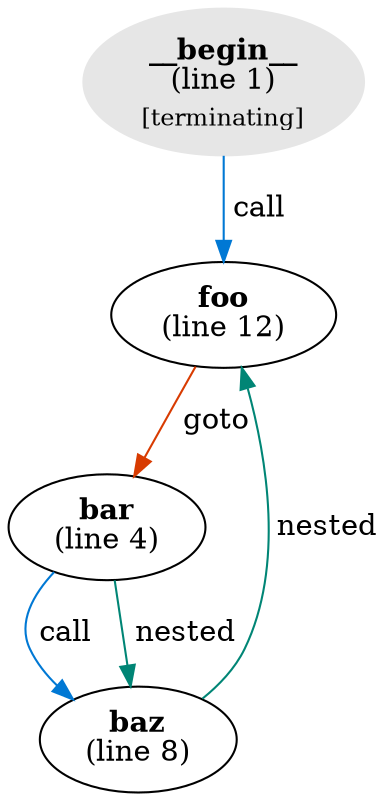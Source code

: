 digraph g {
"__begin__" [color="#e6e6e6",style=filled,label=<<b>__begin__</b><br/>(line 1)<br/><sub>[terminating]</sub>>]
"__begin__" -> "foo" [label=" call",color="#0078d4"]
"bar" [label=<<b>bar</b><br/>(line 4)>]
"bar" -> "baz" [label=" call",color="#0078d4"]
"bar" -> "baz" [label=" nested",color="#008575"]
"baz" [label=<<b>baz</b><br/>(line 8)>]
"baz" -> "foo" [label=" nested",color="#008575"]
"foo" [label=<<b>foo</b><br/>(line 12)>]
"foo" -> "bar" [label=" goto",color="#d83b01"]
}
